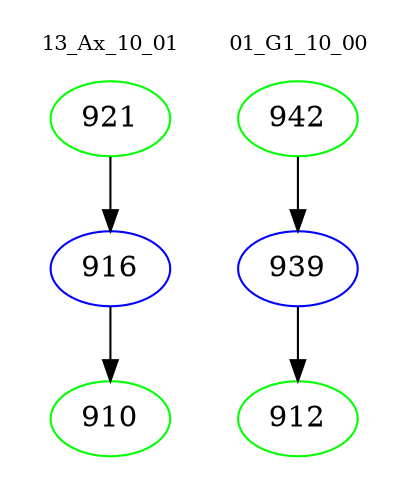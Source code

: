 digraph{
subgraph cluster_0 {
color = white
label = "13_Ax_10_01";
fontsize=10;
T0_921 [label="921", color="green"]
T0_921 -> T0_916 [color="black"]
T0_916 [label="916", color="blue"]
T0_916 -> T0_910 [color="black"]
T0_910 [label="910", color="green"]
}
subgraph cluster_1 {
color = white
label = "01_G1_10_00";
fontsize=10;
T1_942 [label="942", color="green"]
T1_942 -> T1_939 [color="black"]
T1_939 [label="939", color="blue"]
T1_939 -> T1_912 [color="black"]
T1_912 [label="912", color="green"]
}
}
